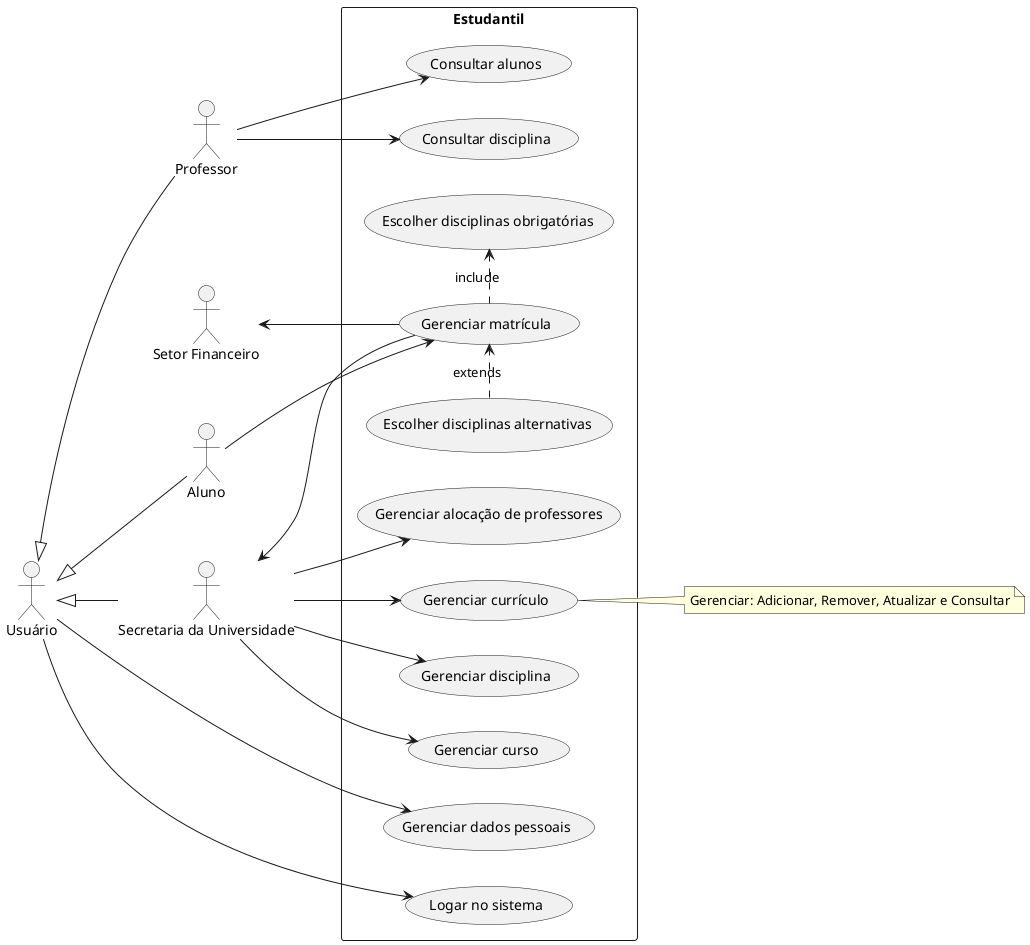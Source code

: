 @startuml

left to right direction

actor "Usuário" as User
actor Aluno as A
actor Professor as P
actor "Secretaria da Universidade" as SU
actor "Setor Financeiro" as F

rectangle Estudantil {
usecase "Gerenciar currículo" as UC1
usecase "Gerenciar matrícula" as UC2
usecase "Consultar disciplina" as UC3
usecase "Gerenciar disciplina" as UC4
usecase "Gerenciar curso" as UC5
usecase "Gerenciar alocação de professores" as UC6
usecase "Consultar alunos" as UC7
usecase "Gerenciar dados pessoais" as UC8
usecase "Logar no sistema" as UC9
usecase "Escolher disciplinas alternativas" as UC10
usecase "Escolher disciplinas obrigatórias" as UC11
}

UC2 .> UC11 : include
UC10 .> UC2 : extends

User <|-- A
User <|-- P
User <|-- SU

User --> UC8
User --> UC9

SU --> UC1
SU --> UC4
SU --> UC5
SU --> UC6

A --> UC2
SU <-- UC2
F <-- UC2

P --> UC7
P --> UC3

note right of UC1
    Gerenciar: Adicionar, Remover, Atualizar e Consultar
end note

@enduml